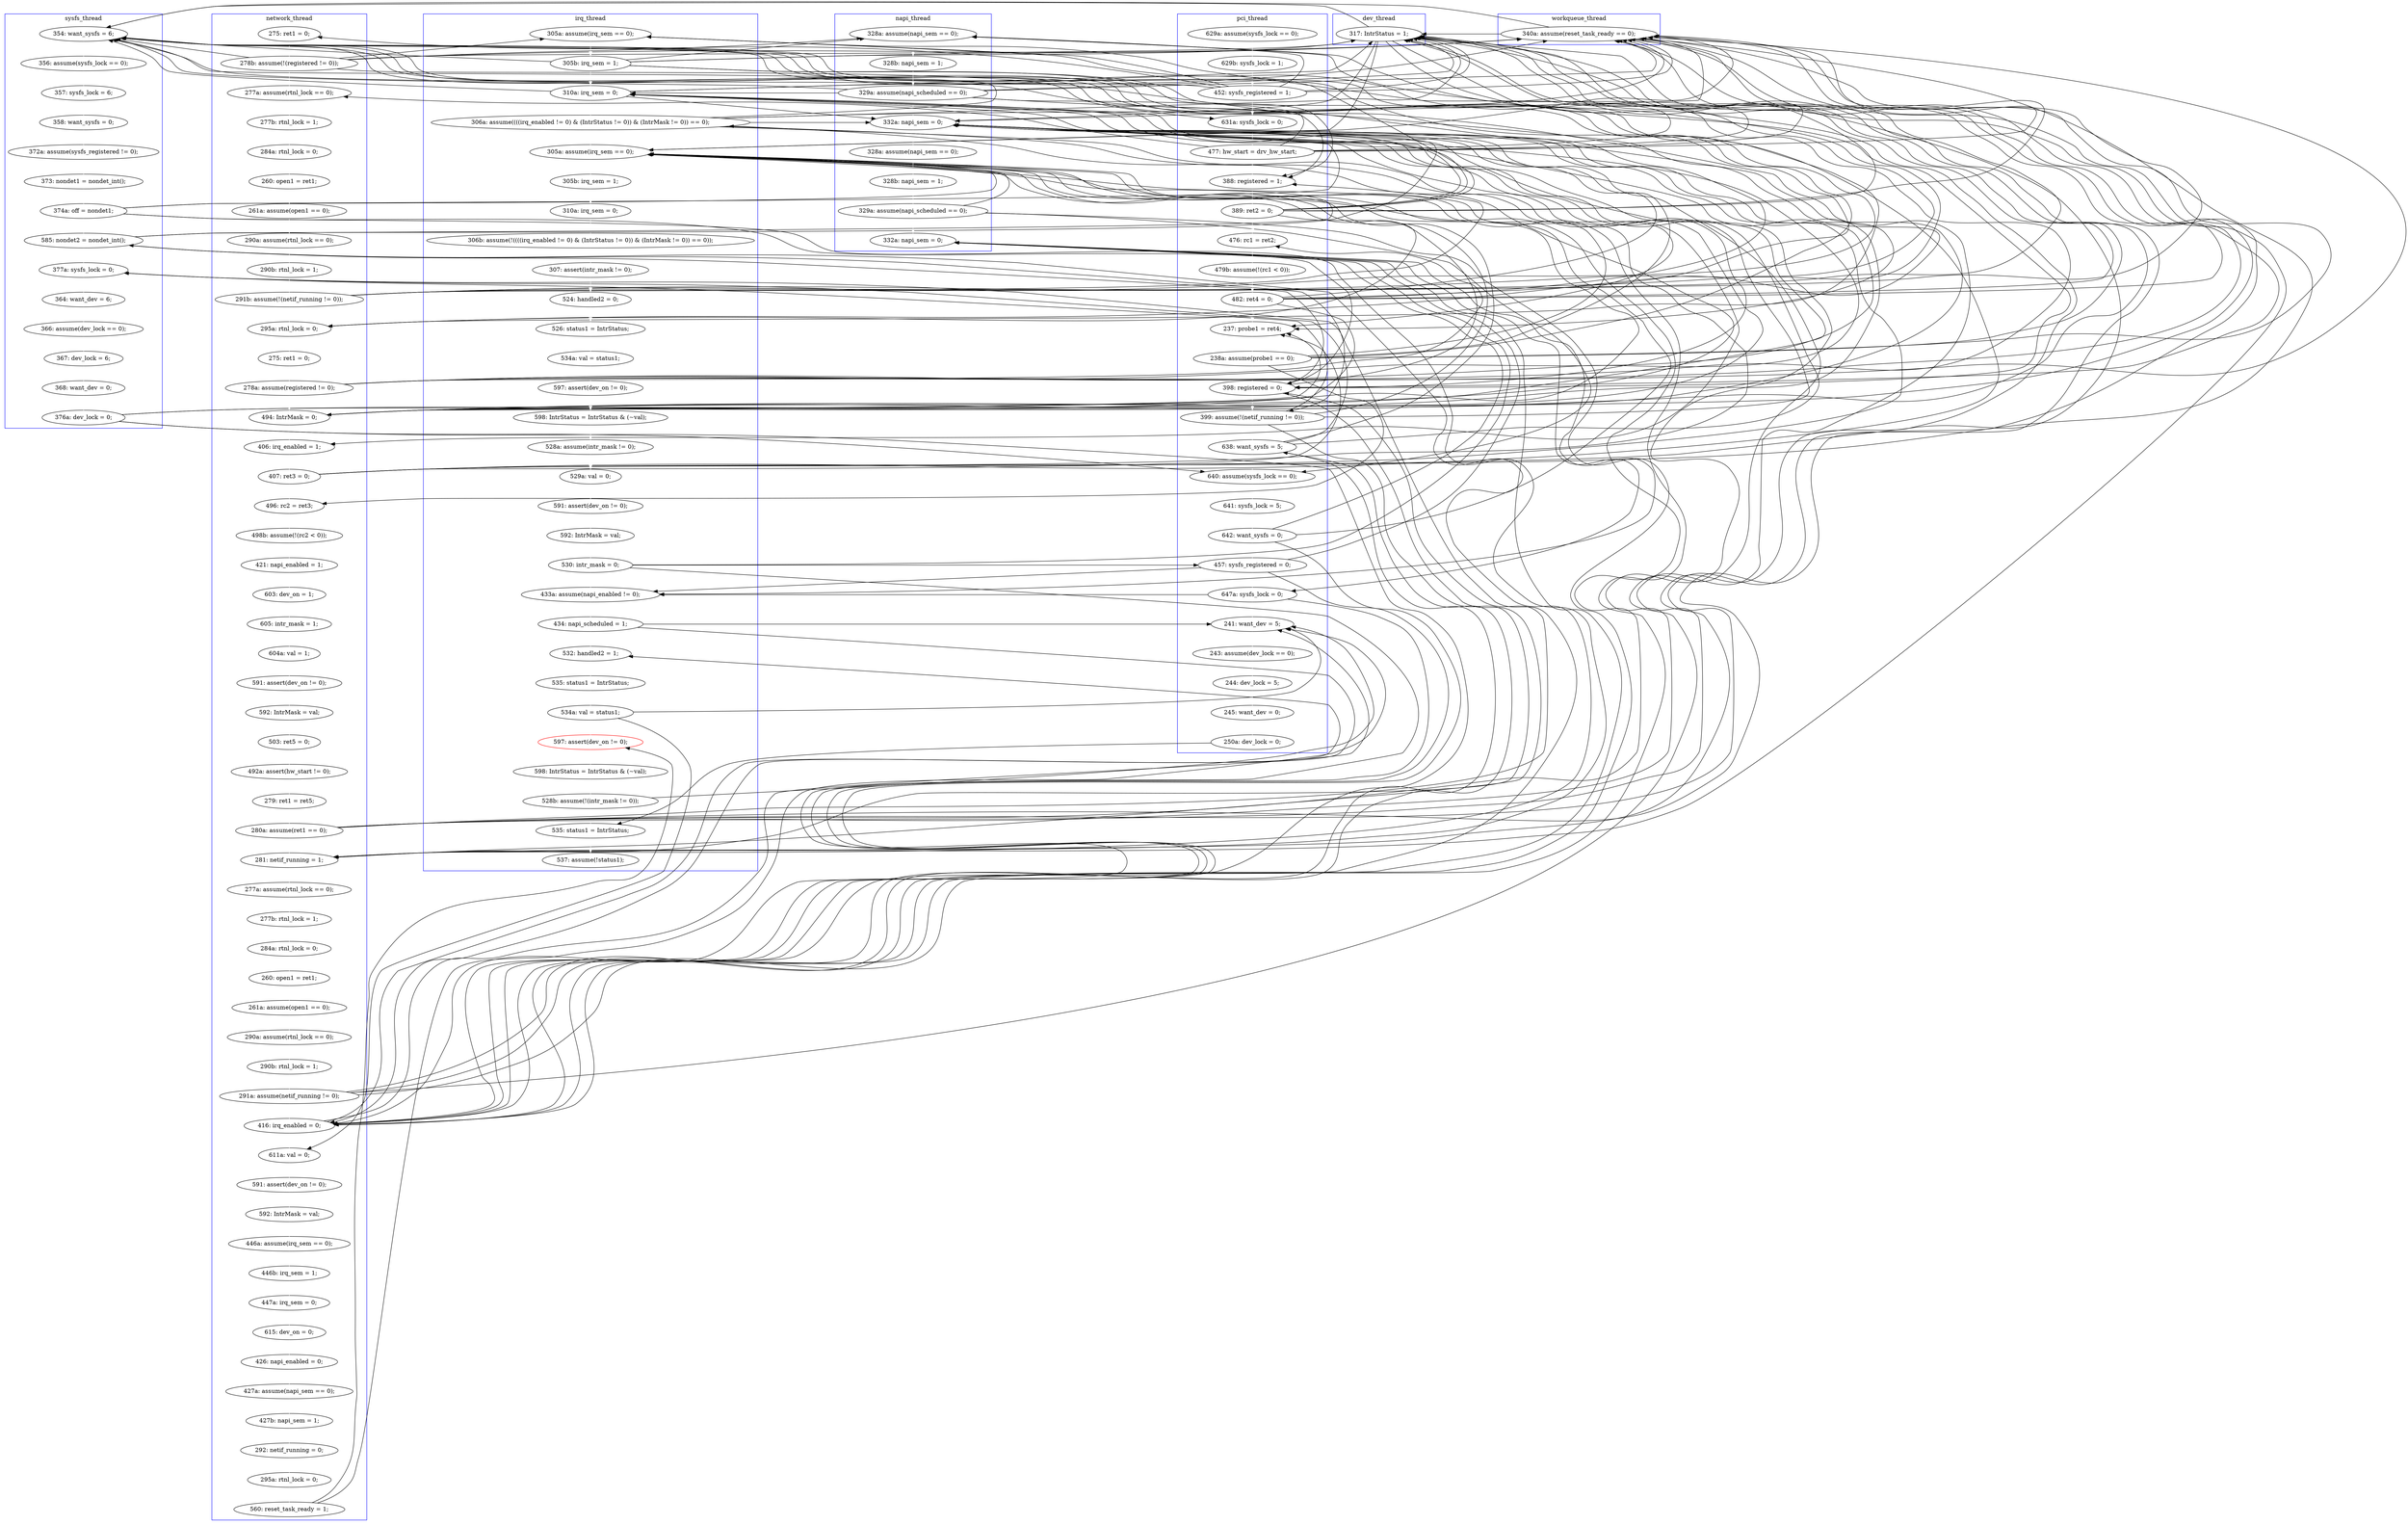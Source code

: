 digraph Counterexample {
	204 -> 205 [color = white, style = solid]
	149 -> 207 [color = black, style = solid, constraint = false]
	164 -> 207 [color = black, style = solid, constraint = false]
	100 -> 198 [color = black, style = solid, constraint = false]
	209 -> 211 [color = white, style = solid]
	253 -> 263 [color = white, style = solid]
	253 -> 299 [color = black, style = solid, constraint = false]
	74 -> 77 [color = black, style = solid, constraint = false]
	102 -> 149 [color = black, style = solid, constraint = false]
	243 -> 248 [color = black, style = solid, constraint = false]
	149 -> 166 [color = black, style = solid, constraint = false]
	169 -> 188 [color = white, style = solid]
	196 -> 198 [color = black, style = solid, constraint = false]
	105 -> 149 [color = black, style = solid, constraint = false]
	206 -> 207 [color = black, style = solid, constraint = false]
	41 -> 45 [color = black, style = solid, constraint = false]
	100 -> 105 [color = white, style = solid]
	105 -> 111 [color = black, style = solid, constraint = false]
	164 -> 198 [color = black, style = solid, constraint = false]
	169 -> 190 [color = black, style = solid, constraint = false]
	293 -> 297 [color = white, style = solid]
	168 -> 171 [color = black, style = solid, constraint = false]
	284 -> 285 [color = white, style = solid]
	136 -> 139 [color = white, style = solid]
	99 -> 143 [color = black, style = solid, constraint = false]
	208 -> 209 [color = white, style = solid]
	114 -> 149 [color = black, style = solid, constraint = false]
	206 -> 253 [color = black, style = solid, constraint = false]
	173 -> 174 [color = white, style = solid]
	127 -> 128 [color = white, style = solid]
	39 -> 41 [color = white, style = solid]
	236 -> 240 [color = black, style = solid, constraint = false]
	62 -> 75 [color = black, style = solid, constraint = false]
	41 -> 149 [color = black, style = solid, constraint = false]
	169 -> 207 [color = black, style = solid, constraint = false]
	70 -> 157 [color = black, style = solid, constraint = false]
	270 -> 271 [color = white, style = solid]
	131 -> 134 [color = white, style = solid]
	105 -> 207 [color = white, style = solid]
	139 -> 157 [color = black, style = solid, constraint = false]
	143 -> 198 [color = black, style = solid, constraint = false]
	185 -> 188 [color = black, style = solid, constraint = false]
	196 -> 207 [color = black, style = solid, constraint = false]
	52 -> 53 [color = white, style = solid]
	166 -> 168 [color = black, style = solid, constraint = false]
	190 -> 191 [color = white, style = solid]
	74 -> 157 [color = black, style = solid, constraint = false]
	100 -> 157 [color = black, style = solid, constraint = false]
	198 -> 200 [color = white, style = solid]
	41 -> 143 [color = black, style = solid, constraint = false]
	241 -> 243 [color = black, style = solid, constraint = false]
	100 -> 111 [color = black, style = solid, constraint = false]
	51 -> 52 [color = white, style = solid]
	290 -> 299 [color = black, style = solid, constraint = false]
	62 -> 149 [color = black, style = solid, constraint = false]
	70 -> 149 [color = black, style = solid, constraint = false]
	261 -> 299 [color = black, style = solid, constraint = false]
	194 -> 196 [color = white, style = solid]
	292 -> 293 [color = white, style = solid]
	62 -> 71 [color = black, style = solid, constraint = false]
	168 -> 169 [color = black, style = solid, constraint = false]
	240 -> 253 [color = black, style = solid, constraint = false]
	174 -> 175 [color = white, style = solid]
	47 -> 143 [color = black, style = solid, constraint = false]
	149 -> 198 [color = black, style = solid, constraint = false]
	143 -> 171 [color = black, style = solid, constraint = false]
	263 -> 265 [color = white, style = solid]
	47 -> 157 [color = black, style = solid, constraint = false]
	193 -> 194 [color = white, style = solid]
	168 -> 198 [color = black, style = solid, constraint = false]
	29 -> 32 [color = white, style = solid]
	32 -> 157 [color = black, style = solid, constraint = false]
	241 -> 248 [color = black, style = solid, constraint = false]
	301 -> 302 [color = white, style = solid]
	188 -> 253 [color = black, style = solid, constraint = false]
	185 -> 253 [color = white, style = solid]
	206 -> 241 [color = black, style = solid, constraint = false]
	302 -> 303 [color = white, style = solid]
	257 -> 258 [color = white, style = solid]
	243 -> 299 [color = white, style = solid]
	105 -> 143 [color = black, style = solid, constraint = false]
	134 -> 135 [color = white, style = solid]
	172 -> 173 [color = white, style = solid]
	236 -> 248 [color = white, style = solid]
	185 -> 207 [color = black, style = solid, constraint = false]
	203 -> 204 [color = black, style = solid, constraint = false]
	248 -> 249 [color = white, style = solid]
	75 -> 76 [color = white, style = solid]
	47 -> 75 [color = white, style = solid]
	192 -> 193 [color = white, style = solid]
	60 -> 62 [color = white, style = solid]
	300 -> 301 [color = white, style = solid]
	102 -> 109 [color = white, style = solid]
	47 -> 149 [color = black, style = solid, constraint = false]
	261 -> 292 [color = white, style = solid]
	162 -> 163 [color = white, style = solid]
	105 -> 157 [color = black, style = solid, constraint = false]
	102 -> 143 [color = black, style = solid, constraint = false]
	230 -> 236 [color = white, style = solid]
	139 -> 149 [color = black, style = solid, constraint = false]
	62 -> 77 [color = white, style = solid]
	99 -> 149 [color = black, style = solid, constraint = false]
	196 -> 204 [color = black, style = solid, constraint = false]
	310 -> 311 [color = white, style = solid]
	164 -> 166 [color = black, style = solid, constraint = false]
	158 -> 159 [color = white, style = solid]
	100 -> 143 [color = black, style = solid, constraint = false]
	212 -> 217 [color = white, style = solid]
	102 -> 198 [color = black, style = solid, constraint = false]
	185 -> 198 [color = black, style = solid, constraint = false]
	114 -> 157 [color = black, style = solid, constraint = false]
	99 -> 198 [color = black, style = solid, constraint = false]
	303 -> 310 [color = black, style = solid, constraint = false]
	203 -> 241 [color = white, style = solid]
	166 -> 171 [color = black, style = solid, constraint = false]
	100 -> 102 [color = black, style = solid, constraint = false]
	110 -> 198 [color = black, style = solid, constraint = false]
	32 -> 149 [color = black, style = solid, constraint = false]
	99 -> 111 [color = white, style = solid]
	175 -> 178 [color = white, style = solid]
	110 -> 116 [color = white, style = solid]
	220 -> 222 [color = white, style = solid]
	110 -> 207 [color = black, style = solid, constraint = false]
	223 -> 226 [color = white, style = solid]
	243 -> 253 [color = black, style = solid, constraint = false]
	182 -> 183 [color = white, style = solid]
	139 -> 171 [color = white, style = solid]
	249 -> 253 [color = black, style = solid, constraint = false]
	41 -> 71 [color = black, style = solid, constraint = false]
	188 -> 198 [color = black, style = solid, constraint = false]
	114 -> 198 [color = black, style = solid, constraint = false]
	76 -> 149 [color = black, style = solid, constraint = false]
	62 -> 143 [color = black, style = solid, constraint = false]
	274 -> 278 [color = white, style = solid]
	203 -> 253 [color = black, style = solid, constraint = false]
	139 -> 166 [color = black, style = solid, constraint = false]
	272 -> 274 [color = white, style = solid]
	76 -> 143 [color = black, style = solid, constraint = false]
	70 -> 71 [color = black, style = solid, constraint = false]
	169 -> 198 [color = black, style = solid, constraint = false]
	157 -> 158 [color = white, style = solid]
	89 -> 100 [color = black, style = solid, constraint = false]
	297 -> 299 [color = black, style = solid, constraint = false]
	149 -> 171 [color = black, style = solid, constraint = false]
	205 -> 206 [color = white, style = solid]
	143 -> 166 [color = black, style = solid, constraint = false]
	71 -> 72 [color = white, style = solid]
	240 -> 241 [color = black, style = solid, constraint = false]
	265 -> 266 [color = white, style = solid]
	280 -> 284 [color = white, style = solid]
	169 -> 171 [color = black, style = solid, constraint = false]
	185 -> 190 [color = black, style = solid, constraint = false]
	70 -> 75 [color = black, style = solid, constraint = false]
	166 -> 207 [color = black, style = solid, constraint = false]
	143 -> 149 [color = black, style = solid, constraint = false]
	285 -> 290 [color = white, style = solid]
	222 -> 223 [color = white, style = solid]
	32 -> 143 [color = black, style = solid, constraint = false]
	70 -> 77 [color = black, style = solid, constraint = false]
	196 -> 253 [color = black, style = solid, constraint = false]
	59 -> 60 [color = white, style = solid]
	102 -> 157 [color = black, style = solid, constraint = false]
	128 -> 130 [color = white, style = solid]
	99 -> 102 [color = black, style = solid, constraint = false]
	98 -> 99 [color = white, style = solid]
	217 -> 218 [color = white, style = solid]
	135 -> 136 [color = white, style = solid]
	229 -> 230 [color = white, style = solid]
	241 -> 253 [color = black, style = solid, constraint = false]
	76 -> 95 [color = white, style = solid]
	72 -> 74 [color = white, style = solid]
	89 -> 102 [color = white, style = solid]
	89 -> 198 [color = black, style = solid, constraint = false]
	168 -> 207 [color = black, style = solid, constraint = false]
	105 -> 198 [color = black, style = solid, constraint = false]
	32 -> 45 [color = white, style = solid]
	32 -> 71 [color = black, style = solid, constraint = false]
	297 -> 310 [color = white, style = solid]
	76 -> 157 [color = black, style = solid, constraint = false]
	191 -> 192 [color = white, style = solid]
	236 -> 253 [color = black, style = solid, constraint = false]
	45 -> 47 [color = white, style = solid]
	143 -> 157 [color = black, style = solid, constraint = false]
	261 -> 263 [color = black, style = solid, constraint = false]
	89 -> 157 [color = black, style = solid, constraint = false]
	41 -> 50 [color = white, style = solid]
	240 -> 243 [color = white, style = solid]
	207 -> 208 [color = white, style = solid]
	211 -> 212 [color = white, style = solid]
	100 -> 149 [color = black, style = solid, constraint = false]
	70 -> 100 [color = white, style = solid]
	114 -> 143 [color = black, style = solid, constraint = false]
	119 -> 122 [color = white, style = solid]
	218 -> 220 [color = white, style = solid]
	290 -> 292 [color = black, style = solid, constraint = false]
	149 -> 157 [color = black, style = solid, constraint = false]
	109 -> 110 [color = white, style = solid]
	89 -> 149 [color = black, style = solid, constraint = false]
	47 -> 69 [color = black, style = solid, constraint = false]
	163 -> 164 [color = white, style = solid]
	87 -> 89 [color = white, style = solid]
	249 -> 257 [color = white, style = solid]
	53 -> 56 [color = white, style = solid]
	164 -> 168 [color = white, style = solid]
	114 -> 166 [color = white, style = solid]
	41 -> 69 [color = black, style = solid, constraint = false]
	95 -> 98 [color = white, style = solid]
	110 -> 149 [color = black, style = solid, constraint = false]
	206 -> 240 [color = white, style = solid]
	139 -> 207 [color = black, style = solid, constraint = false]
	188 -> 190 [color = black, style = solid, constraint = false]
	253 -> 257 [color = black, style = solid, constraint = false]
	139 -> 143 [color = black, style = solid, constraint = false]
	76 -> 77 [color = black, style = solid, constraint = false]
	56 -> 59 [color = white, style = solid]
	32 -> 39 [color = black, style = solid, constraint = false]
	188 -> 204 [color = white, style = solid]
	258 -> 261 [color = white, style = solid]
	62 -> 69 [color = black, style = solid, constraint = false]
	102 -> 105 [color = black, style = solid, constraint = false]
	299 -> 300 [color = white, style = solid]
	249 -> 299 [color = black, style = solid, constraint = false]
	166 -> 169 [color = white, style = solid]
	76 -> 100 [color = black, style = solid, constraint = false]
	159 -> 160 [color = white, style = solid]
	166 -> 198 [color = black, style = solid, constraint = false]
	240 -> 248 [color = black, style = solid, constraint = false]
	278 -> 279 [color = white, style = solid]
	89 -> 143 [color = black, style = solid, constraint = false]
	200 -> 201 [color = white, style = solid]
	102 -> 111 [color = black, style = solid, constraint = false]
	114 -> 116 [color = black, style = solid, constraint = false]
	62 -> 157 [color = black, style = solid, constraint = false]
	160 -> 162 [color = white, style = solid]
	50 -> 51 [color = white, style = solid]
	28 -> 29 [color = white, style = solid]
	236 -> 241 [color = black, style = solid, constraint = false]
	164 -> 171 [color = black, style = solid, constraint = false]
	271 -> 272 [color = white, style = solid]
	110 -> 157 [color = black, style = solid, constraint = false]
	122 -> 126 [color = white, style = solid]
	99 -> 157 [color = black, style = solid, constraint = false]
	74 -> 100 [color = black, style = solid, constraint = false]
	188 -> 207 [color = black, style = solid, constraint = false]
	116 -> 119 [color = white, style = solid]
	114 -> 207 [color = black, style = solid, constraint = false]
	130 -> 131 [color = white, style = solid]
	70 -> 143 [color = black, style = solid, constraint = false]
	203 -> 207 [color = black, style = solid, constraint = false]
	227 -> 229 [color = white, style = solid]
	77 -> 87 [color = white, style = solid]
	74 -> 198 [color = white, style = solid]
	279 -> 280 [color = white, style = solid]
	76 -> 198 [color = black, style = solid, constraint = false]
	266 -> 270 [color = white, style = solid]
	201 -> 203 [color = white, style = solid]
	183 -> 185 [color = white, style = solid]
	171 -> 172 [color = white, style = solid]
	41 -> 157 [color = black, style = solid, constraint = false]
	74 -> 75 [color = black, style = solid, constraint = false]
	126 -> 127 [color = white, style = solid]
	168 -> 190 [color = white, style = solid]
	178 -> 182 [color = white, style = solid]
	74 -> 143 [color = black, style = solid, constraint = false]
	110 -> 143 [color = black, style = solid, constraint = false]
	99 -> 100 [color = black, style = solid, constraint = false]
	47 -> 71 [color = black, style = solid, constraint = false]
	111 -> 114 [color = white, style = solid]
	143 -> 207 [color = black, style = solid, constraint = false]
	110 -> 111 [color = black, style = solid, constraint = false]
	74 -> 149 [color = black, style = solid, constraint = false]
	139 -> 198 [color = black, style = solid, constraint = false]
	89 -> 95 [color = black, style = solid, constraint = false]
	69 -> 70 [color = white, style = solid]
	226 -> 227 [color = white, style = solid]
	105 -> 109 [color = black, style = solid, constraint = false]
	32 -> 69 [color = black, style = solid, constraint = false]
	47 -> 50 [color = black, style = solid, constraint = false]
	subgraph cluster2 {
		label = network_thread
		color = blue
		59  [label = "290a: assume(rtnl_lock == 0);"]
		116  [label = "496: rc2 = ret3;"]
		278  [label = "426: napi_enabled = 0;"]
		122  [label = "421: napi_enabled = 1;"]
		50  [label = "277a: assume(rtnl_lock == 0);"]
		41  [label = "278b: assume(!(registered != 0));"]
		182  [label = "290a: assume(rtnl_lock == 0);"]
		136  [label = "279: ret1 = ret5;"]
		119  [label = "498b: assume(!(rc2 < 0));"]
		265  [label = "591: assert(dev_on != 0);"]
		89  [label = "278a: assume(registered != 0);"]
		128  [label = "604a: val = 1;"]
		270  [label = "446a: assume(irq_sem == 0);"]
		280  [label = "427b: napi_sem = 1;"]
		284  [label = "292: netif_running = 0;"]
		60  [label = "290b: rtnl_lock = 1;"]
		175  [label = "260: open1 = ret1;"]
		77  [label = "295a: rtnl_lock = 0;"]
		279  [label = "427a: assume(napi_sem == 0);"]
		110  [label = "407: ret3 = 0;"]
		253  [label = "416: irq_enabled = 0;"]
		172  [label = "277a: assume(rtnl_lock == 0);"]
		174  [label = "284a: rtnl_lock = 0;"]
		56  [label = "261a: assume(open1 == 0);"]
		171  [label = "281: netif_running = 1;"]
		62  [label = "291b: assume(!(netif_running != 0));"]
		39  [label = "275: ret1 = 0;"]
		127  [label = "605: intr_mask = 1;"]
		263  [label = "611a: val = 0;"]
		52  [label = "284a: rtnl_lock = 0;"]
		130  [label = "591: assert(dev_on != 0);"]
		178  [label = "261a: assume(open1 == 0);"]
		183  [label = "290b: rtnl_lock = 1;"]
		87  [label = "275: ret1 = 0;"]
		266  [label = "592: IntrMask = val;"]
		109  [label = "406: irq_enabled = 1;"]
		53  [label = "260: open1 = ret1;"]
		173  [label = "277b: rtnl_lock = 1;"]
		185  [label = "291a: assume(netif_running != 0);"]
		102  [label = "494: IntrMask = 0;"]
		51  [label = "277b: rtnl_lock = 1;"]
		271  [label = "446b: irq_sem = 1;"]
		290  [label = "560: reset_task_ready = 1;"]
		131  [label = "592: IntrMask = val;"]
		134  [label = "503: ret5 = 0;"]
		126  [label = "603: dev_on = 1;"]
		135  [label = "492a: assert(hw_start != 0);"]
		285  [label = "295a: rtnl_lock = 0;"]
		139  [label = "280a: assume(ret1 == 0);"]
		272  [label = "447a: irq_sem = 0;"]
		274  [label = "615: dev_on = 0;"]
	}
	subgraph cluster4 {
		label = napi_thread
		color = blue
		200  [label = "328a: assume(napi_sem == 0);"]
		201  [label = "328b: napi_sem = 1;"]
		71  [label = "328a: assume(napi_sem == 0);"]
		241  [label = "332a: napi_sem = 0;"]
		74  [label = "329a: assume(napi_scheduled == 0);"]
		198  [label = "332a: napi_sem = 0;"]
		203  [label = "329a: assume(napi_scheduled == 0);"]
		72  [label = "328b: napi_sem = 1;"]
	}
	subgraph cluster7 {
		label = dev_thread
		color = blue
		149  [label = "317: IntrStatus = 1;"]
	}
	subgraph cluster6 {
		label = sysfs_thread
		color = blue
		160  [label = "358: want_sysfs = 0;"]
		158  [label = "356: assume(sysfs_lock == 0);"]
		193  [label = "367: dev_lock = 6;"]
		163  [label = "373: nondet1 = nondet_int();"]
		164  [label = "374a: off = nondet1;"]
		191  [label = "364: want_dev = 6;"]
		162  [label = "372a: assume(sysfs_registered != 0);"]
		194  [label = "368: want_dev = 0;"]
		157  [label = "354: want_sysfs = 6;"]
		196  [label = "376a: dev_lock = 0;"]
		159  [label = "357: sysfs_lock = 6;"]
		168  [label = "585: nondet2 = nondet_int();"]
		190  [label = "377a: sysfs_lock = 0;"]
		192  [label = "366: assume(dev_lock == 0);"]
	}
	subgraph cluster5 {
		label = workqueue_thread
		color = blue
		143  [label = "340a: assume(reset_task_ready == 0);"]
	}
	subgraph cluster3 {
		label = irq_thread
		color = blue
		208  [label = "305b: irq_sem = 1;"]
		258  [label = "535: status1 = IntrStatus;"]
		261  [label = "534a: val = status1;"]
		248  [label = "433a: assume(napi_enabled != 0);"]
		257  [label = "532: handled2 = 1;"]
		249  [label = "434: napi_scheduled = 1;"]
		207  [label = "305a: assume(irq_sem == 0);"]
		310  [label = "535: status1 = IntrStatus;"]
		211  [label = "306b: assume(!((((irq_enabled != 0) & (IntrStatus != 0)) & (IntrMask != 0)) == 0));"]
		105  [label = "306a: assume((((irq_enabled != 0) & (IntrStatus != 0)) & (IntrMask != 0)) == 0);"]
		297  [label = "528b: assume(!(intr_mask != 0));"]
		292  [label = "597: assert(dev_on != 0);", color = red]
		236  [label = "530: intr_mask = 0;"]
		220  [label = "534a: val = status1;"]
		69  [label = "305a: assume(irq_sem == 0);"]
		217  [label = "524: handled2 = 0;"]
		218  [label = "526: status1 = IntrStatus;"]
		227  [label = "529a: val = 0;"]
		226  [label = "528a: assume(intr_mask != 0);"]
		293  [label = "598: IntrStatus = IntrStatus & (~val);"]
		311  [label = "537: assume(!status1);"]
		230  [label = "592: IntrMask = val;"]
		229  [label = "591: assert(dev_on != 0);"]
		222  [label = "597: assert(dev_on != 0);"]
		100  [label = "310a: irq_sem = 0;"]
		212  [label = "307: assert(intr_mask != 0);"]
		209  [label = "310a: irq_sem = 0;"]
		70  [label = "305b: irq_sem = 1;"]
		223  [label = "598: IntrStatus = IntrStatus & (~val);"]
	}
	subgraph cluster1 {
		label = pci_thread
		color = blue
		300  [label = "243: assume(dev_lock == 0);"]
		204  [label = "640: assume(sysfs_lock == 0);"]
		301  [label = "244: dev_lock = 5;"]
		206  [label = "642: want_sysfs = 0;"]
		98  [label = "479b: assume(!(rc1 < 0));"]
		95  [label = "476: rc1 = ret2;"]
		240  [label = "457: sysfs_registered = 0;"]
		28  [label = "629a: assume(sysfs_lock == 0);"]
		32  [label = "452: sysfs_registered = 1;"]
		114  [label = "238a: assume(probe1 == 0);"]
		75  [label = "388: registered = 1;"]
		302  [label = "245: want_dev = 0;"]
		47  [label = "477: hw_start = drv_hw_start;"]
		111  [label = "237: probe1 = ret4;"]
		76  [label = "389: ret2 = 0;"]
		303  [label = "250a: dev_lock = 0;"]
		169  [label = "399: assume(!(netif_running != 0));"]
		299  [label = "241: want_dev = 5;"]
		188  [label = "638: want_sysfs = 5;"]
		29  [label = "629b: sysfs_lock = 1;"]
		166  [label = "398: registered = 0;"]
		99  [label = "482: ret4 = 0;"]
		205  [label = "641: sysfs_lock = 5;"]
		45  [label = "631a: sysfs_lock = 0;"]
		243  [label = "647a: sysfs_lock = 0;"]
	}
}